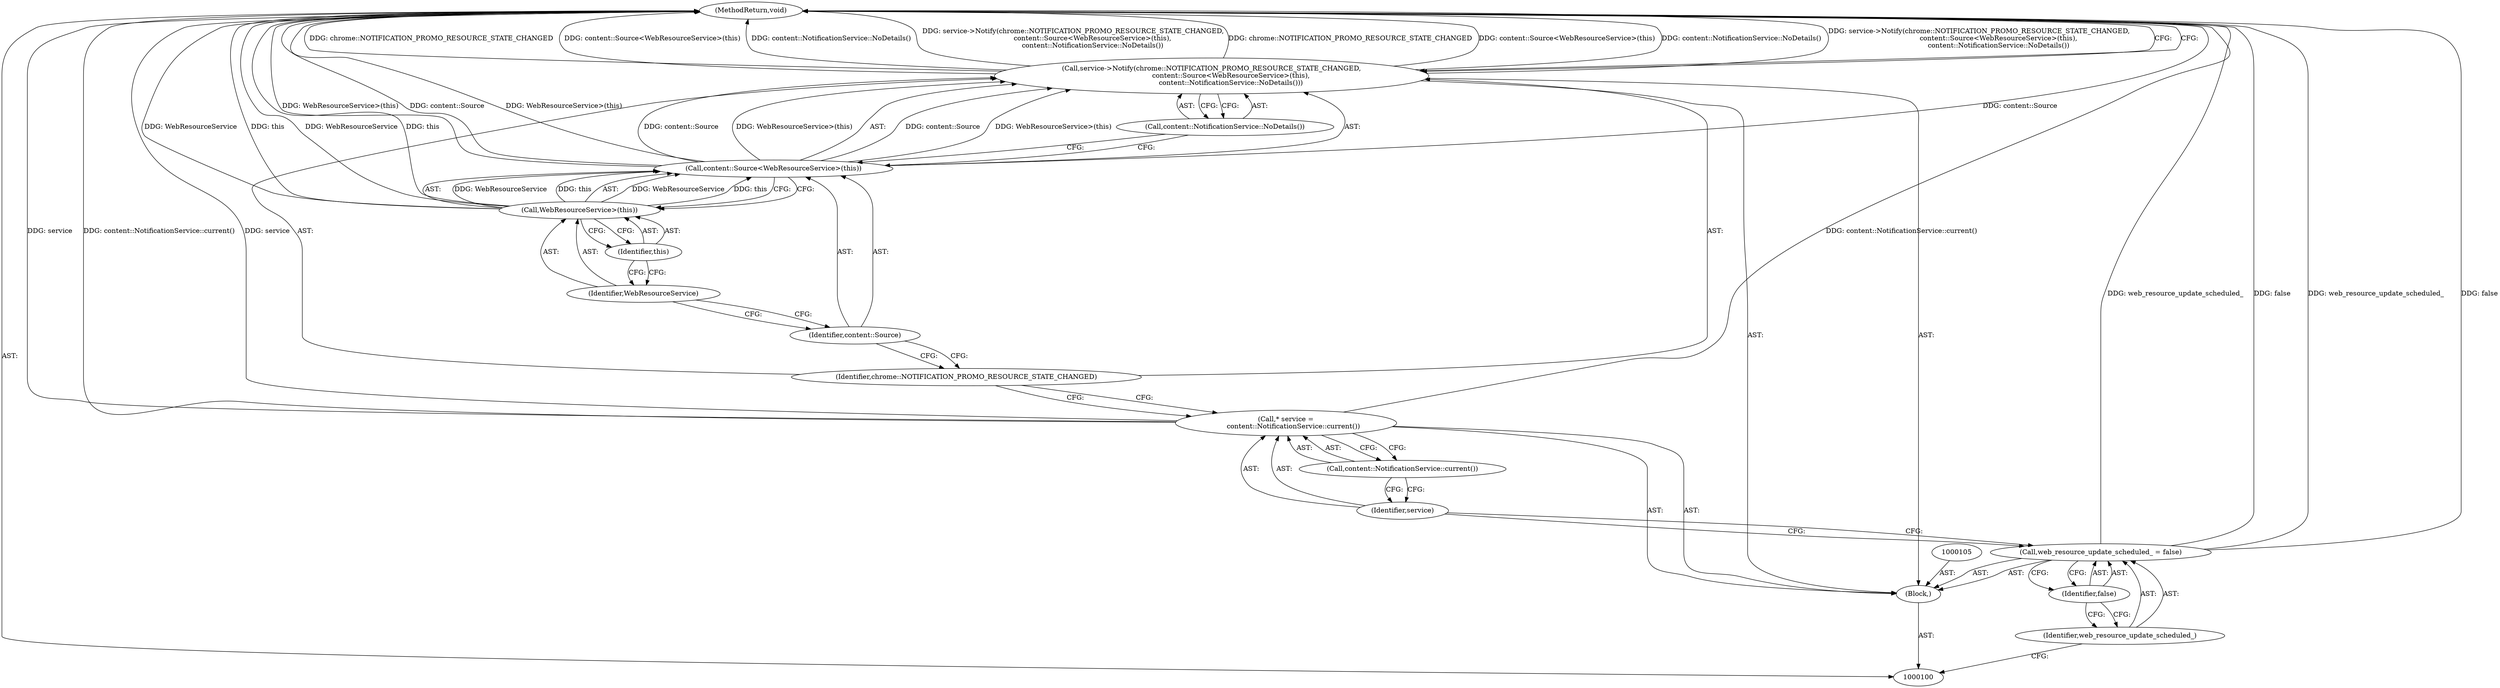 digraph "1_Chrome_7d97e1d327f153cce6137ef8b533d45d083802d9_1" {
"1000117" [label="(MethodReturn,void)"];
"1000101" [label="(Block,)"];
"1000102" [label="(Call,web_resource_update_scheduled_ = false)"];
"1000103" [label="(Identifier,web_resource_update_scheduled_)"];
"1000104" [label="(Identifier,false)"];
"1000106" [label="(Call,* service =\n       content::NotificationService::current())"];
"1000107" [label="(Identifier,service)"];
"1000108" [label="(Call,content::NotificationService::current())"];
"1000110" [label="(Identifier,chrome::NOTIFICATION_PROMO_RESOURCE_STATE_CHANGED)"];
"1000109" [label="(Call,service->Notify(chrome::NOTIFICATION_PROMO_RESOURCE_STATE_CHANGED,\n                  content::Source<WebResourceService>(this),\n                  content::NotificationService::NoDetails()))"];
"1000111" [label="(Call,content::Source<WebResourceService>(this))"];
"1000112" [label="(Identifier,content::Source)"];
"1000113" [label="(Call,WebResourceService>(this))"];
"1000114" [label="(Identifier,WebResourceService)"];
"1000115" [label="(Identifier,this)"];
"1000116" [label="(Call,content::NotificationService::NoDetails())"];
"1000117" -> "1000100"  [label="AST: "];
"1000117" -> "1000109"  [label="CFG: "];
"1000106" -> "1000117"  [label="DDG: content::NotificationService::current()"];
"1000106" -> "1000117"  [label="DDG: service"];
"1000102" -> "1000117"  [label="DDG: false"];
"1000102" -> "1000117"  [label="DDG: web_resource_update_scheduled_"];
"1000113" -> "1000117"  [label="DDG: WebResourceService"];
"1000113" -> "1000117"  [label="DDG: this"];
"1000111" -> "1000117"  [label="DDG: content::Source"];
"1000111" -> "1000117"  [label="DDG: WebResourceService>(this)"];
"1000109" -> "1000117"  [label="DDG: chrome::NOTIFICATION_PROMO_RESOURCE_STATE_CHANGED"];
"1000109" -> "1000117"  [label="DDG: content::Source<WebResourceService>(this)"];
"1000109" -> "1000117"  [label="DDG: content::NotificationService::NoDetails()"];
"1000109" -> "1000117"  [label="DDG: service->Notify(chrome::NOTIFICATION_PROMO_RESOURCE_STATE_CHANGED,\n                  content::Source<WebResourceService>(this),\n                  content::NotificationService::NoDetails())"];
"1000101" -> "1000100"  [label="AST: "];
"1000102" -> "1000101"  [label="AST: "];
"1000105" -> "1000101"  [label="AST: "];
"1000106" -> "1000101"  [label="AST: "];
"1000109" -> "1000101"  [label="AST: "];
"1000102" -> "1000101"  [label="AST: "];
"1000102" -> "1000104"  [label="CFG: "];
"1000103" -> "1000102"  [label="AST: "];
"1000104" -> "1000102"  [label="AST: "];
"1000107" -> "1000102"  [label="CFG: "];
"1000102" -> "1000117"  [label="DDG: false"];
"1000102" -> "1000117"  [label="DDG: web_resource_update_scheduled_"];
"1000103" -> "1000102"  [label="AST: "];
"1000103" -> "1000100"  [label="CFG: "];
"1000104" -> "1000103"  [label="CFG: "];
"1000104" -> "1000102"  [label="AST: "];
"1000104" -> "1000103"  [label="CFG: "];
"1000102" -> "1000104"  [label="CFG: "];
"1000106" -> "1000101"  [label="AST: "];
"1000106" -> "1000108"  [label="CFG: "];
"1000107" -> "1000106"  [label="AST: "];
"1000108" -> "1000106"  [label="AST: "];
"1000110" -> "1000106"  [label="CFG: "];
"1000106" -> "1000117"  [label="DDG: content::NotificationService::current()"];
"1000106" -> "1000117"  [label="DDG: service"];
"1000107" -> "1000106"  [label="AST: "];
"1000107" -> "1000102"  [label="CFG: "];
"1000108" -> "1000107"  [label="CFG: "];
"1000108" -> "1000106"  [label="AST: "];
"1000108" -> "1000107"  [label="CFG: "];
"1000106" -> "1000108"  [label="CFG: "];
"1000110" -> "1000109"  [label="AST: "];
"1000110" -> "1000106"  [label="CFG: "];
"1000112" -> "1000110"  [label="CFG: "];
"1000109" -> "1000101"  [label="AST: "];
"1000109" -> "1000116"  [label="CFG: "];
"1000110" -> "1000109"  [label="AST: "];
"1000111" -> "1000109"  [label="AST: "];
"1000116" -> "1000109"  [label="AST: "];
"1000117" -> "1000109"  [label="CFG: "];
"1000109" -> "1000117"  [label="DDG: chrome::NOTIFICATION_PROMO_RESOURCE_STATE_CHANGED"];
"1000109" -> "1000117"  [label="DDG: content::Source<WebResourceService>(this)"];
"1000109" -> "1000117"  [label="DDG: content::NotificationService::NoDetails()"];
"1000109" -> "1000117"  [label="DDG: service->Notify(chrome::NOTIFICATION_PROMO_RESOURCE_STATE_CHANGED,\n                  content::Source<WebResourceService>(this),\n                  content::NotificationService::NoDetails())"];
"1000111" -> "1000109"  [label="DDG: content::Source"];
"1000111" -> "1000109"  [label="DDG: WebResourceService>(this)"];
"1000111" -> "1000109"  [label="AST: "];
"1000111" -> "1000113"  [label="CFG: "];
"1000112" -> "1000111"  [label="AST: "];
"1000113" -> "1000111"  [label="AST: "];
"1000116" -> "1000111"  [label="CFG: "];
"1000111" -> "1000117"  [label="DDG: content::Source"];
"1000111" -> "1000117"  [label="DDG: WebResourceService>(this)"];
"1000111" -> "1000109"  [label="DDG: content::Source"];
"1000111" -> "1000109"  [label="DDG: WebResourceService>(this)"];
"1000113" -> "1000111"  [label="DDG: WebResourceService"];
"1000113" -> "1000111"  [label="DDG: this"];
"1000112" -> "1000111"  [label="AST: "];
"1000112" -> "1000110"  [label="CFG: "];
"1000114" -> "1000112"  [label="CFG: "];
"1000113" -> "1000111"  [label="AST: "];
"1000113" -> "1000115"  [label="CFG: "];
"1000114" -> "1000113"  [label="AST: "];
"1000115" -> "1000113"  [label="AST: "];
"1000111" -> "1000113"  [label="CFG: "];
"1000113" -> "1000117"  [label="DDG: WebResourceService"];
"1000113" -> "1000117"  [label="DDG: this"];
"1000113" -> "1000111"  [label="DDG: WebResourceService"];
"1000113" -> "1000111"  [label="DDG: this"];
"1000114" -> "1000113"  [label="AST: "];
"1000114" -> "1000112"  [label="CFG: "];
"1000115" -> "1000114"  [label="CFG: "];
"1000115" -> "1000113"  [label="AST: "];
"1000115" -> "1000114"  [label="CFG: "];
"1000113" -> "1000115"  [label="CFG: "];
"1000116" -> "1000109"  [label="AST: "];
"1000116" -> "1000111"  [label="CFG: "];
"1000109" -> "1000116"  [label="CFG: "];
}
